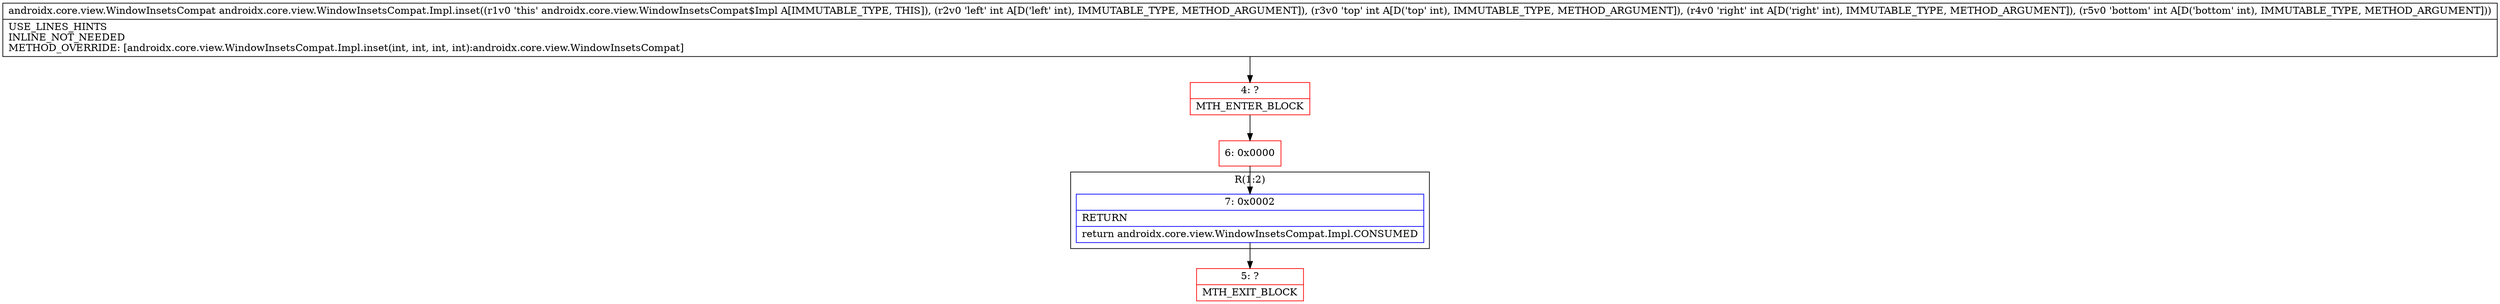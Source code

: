 digraph "CFG forandroidx.core.view.WindowInsetsCompat.Impl.inset(IIII)Landroidx\/core\/view\/WindowInsetsCompat;" {
subgraph cluster_Region_1366021750 {
label = "R(1:2)";
node [shape=record,color=blue];
Node_7 [shape=record,label="{7\:\ 0x0002|RETURN\l|return androidx.core.view.WindowInsetsCompat.Impl.CONSUMED\l}"];
}
Node_4 [shape=record,color=red,label="{4\:\ ?|MTH_ENTER_BLOCK\l}"];
Node_6 [shape=record,color=red,label="{6\:\ 0x0000}"];
Node_5 [shape=record,color=red,label="{5\:\ ?|MTH_EXIT_BLOCK\l}"];
MethodNode[shape=record,label="{androidx.core.view.WindowInsetsCompat androidx.core.view.WindowInsetsCompat.Impl.inset((r1v0 'this' androidx.core.view.WindowInsetsCompat$Impl A[IMMUTABLE_TYPE, THIS]), (r2v0 'left' int A[D('left' int), IMMUTABLE_TYPE, METHOD_ARGUMENT]), (r3v0 'top' int A[D('top' int), IMMUTABLE_TYPE, METHOD_ARGUMENT]), (r4v0 'right' int A[D('right' int), IMMUTABLE_TYPE, METHOD_ARGUMENT]), (r5v0 'bottom' int A[D('bottom' int), IMMUTABLE_TYPE, METHOD_ARGUMENT]))  | USE_LINES_HINTS\lINLINE_NOT_NEEDED\lMETHOD_OVERRIDE: [androidx.core.view.WindowInsetsCompat.Impl.inset(int, int, int, int):androidx.core.view.WindowInsetsCompat]\l}"];
MethodNode -> Node_4;Node_7 -> Node_5;
Node_4 -> Node_6;
Node_6 -> Node_7;
}


